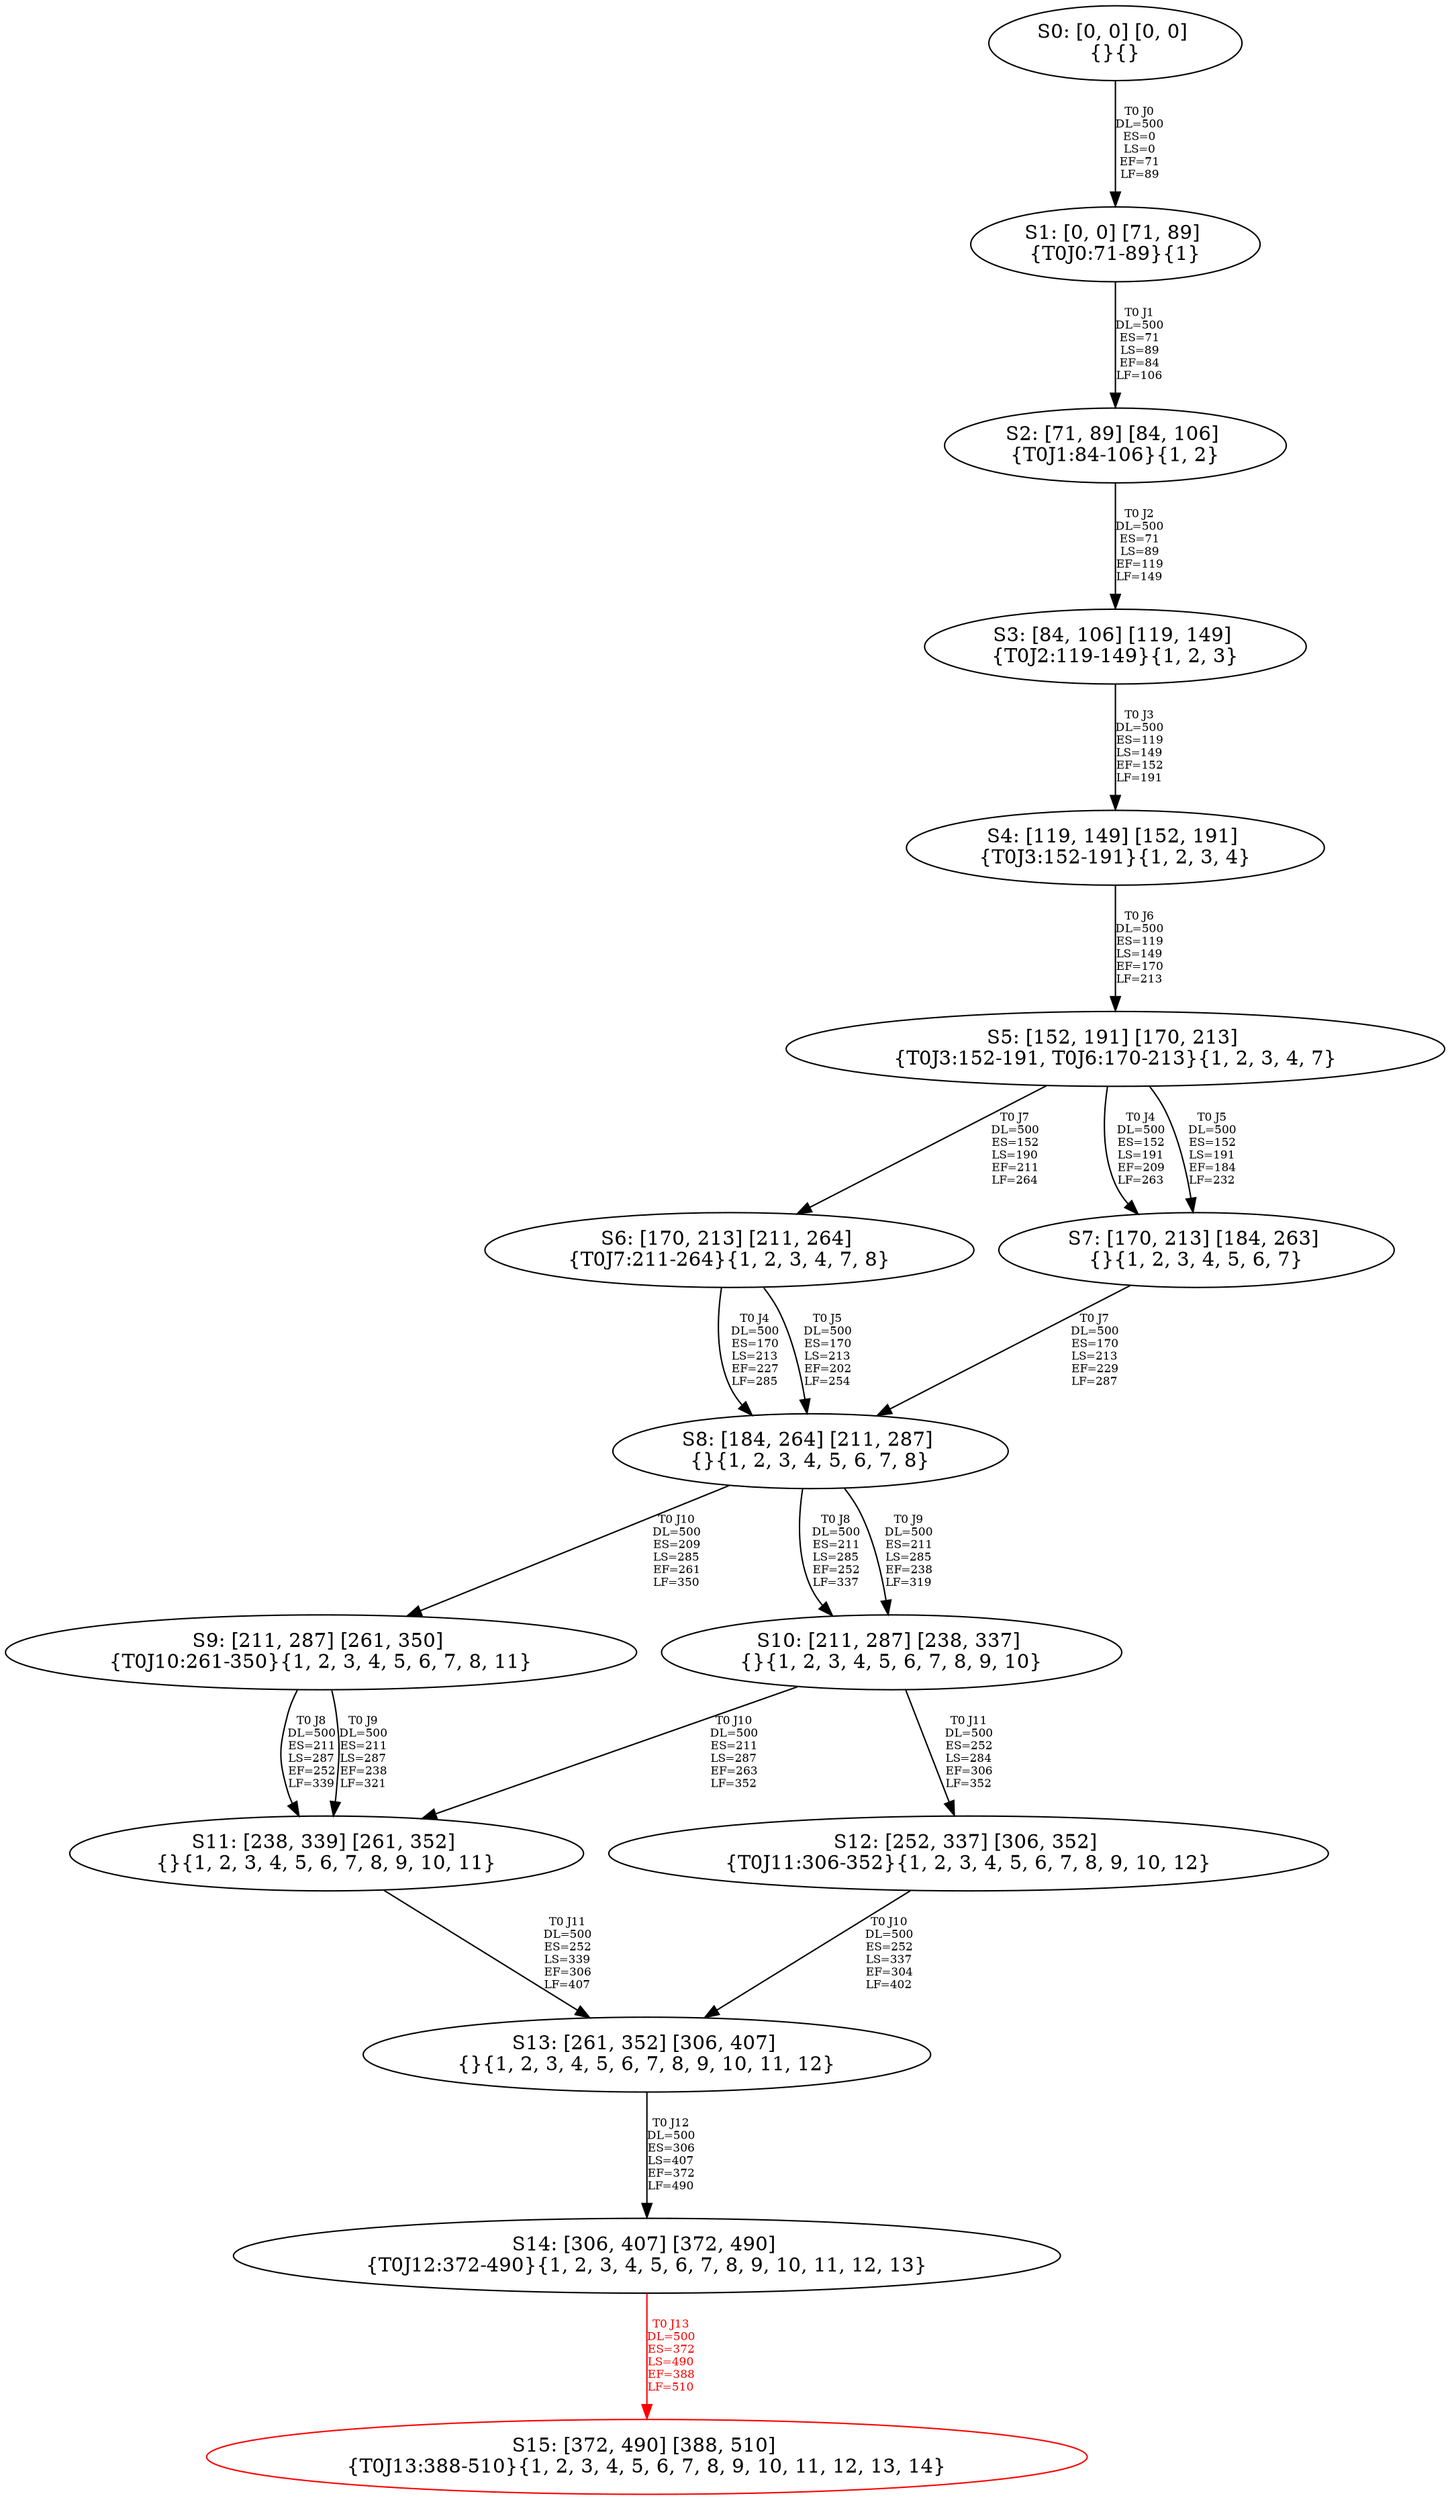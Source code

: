 digraph {
	S0[label="S0: [0, 0] [0, 0] \n{}{}"];
	S1[label="S1: [0, 0] [71, 89] \n{T0J0:71-89}{1}"];
	S2[label="S2: [71, 89] [84, 106] \n{T0J1:84-106}{1, 2}"];
	S3[label="S3: [84, 106] [119, 149] \n{T0J2:119-149}{1, 2, 3}"];
	S4[label="S4: [119, 149] [152, 191] \n{T0J3:152-191}{1, 2, 3, 4}"];
	S5[label="S5: [152, 191] [170, 213] \n{T0J3:152-191, T0J6:170-213}{1, 2, 3, 4, 7}"];
	S6[label="S6: [170, 213] [211, 264] \n{T0J7:211-264}{1, 2, 3, 4, 7, 8}"];
	S7[label="S7: [170, 213] [184, 263] \n{}{1, 2, 3, 4, 5, 6, 7}"];
	S8[label="S8: [184, 264] [211, 287] \n{}{1, 2, 3, 4, 5, 6, 7, 8}"];
	S9[label="S9: [211, 287] [261, 350] \n{T0J10:261-350}{1, 2, 3, 4, 5, 6, 7, 8, 11}"];
	S10[label="S10: [211, 287] [238, 337] \n{}{1, 2, 3, 4, 5, 6, 7, 8, 9, 10}"];
	S11[label="S11: [238, 339] [261, 352] \n{}{1, 2, 3, 4, 5, 6, 7, 8, 9, 10, 11}"];
	S12[label="S12: [252, 337] [306, 352] \n{T0J11:306-352}{1, 2, 3, 4, 5, 6, 7, 8, 9, 10, 12}"];
	S13[label="S13: [261, 352] [306, 407] \n{}{1, 2, 3, 4, 5, 6, 7, 8, 9, 10, 11, 12}"];
	S14[label="S14: [306, 407] [372, 490] \n{T0J12:372-490}{1, 2, 3, 4, 5, 6, 7, 8, 9, 10, 11, 12, 13}"];
	S15[label="S15: [372, 490] [388, 510] \n{T0J13:388-510}{1, 2, 3, 4, 5, 6, 7, 8, 9, 10, 11, 12, 13, 14}"];
	S0 -> S1[label="T0 J0\nDL=500\nES=0\nLS=0\nEF=71\nLF=89",fontsize=8];
	S1 -> S2[label="T0 J1\nDL=500\nES=71\nLS=89\nEF=84\nLF=106",fontsize=8];
	S2 -> S3[label="T0 J2\nDL=500\nES=71\nLS=89\nEF=119\nLF=149",fontsize=8];
	S3 -> S4[label="T0 J3\nDL=500\nES=119\nLS=149\nEF=152\nLF=191",fontsize=8];
	S4 -> S5[label="T0 J6\nDL=500\nES=119\nLS=149\nEF=170\nLF=213",fontsize=8];
	S5 -> S7[label="T0 J4\nDL=500\nES=152\nLS=191\nEF=209\nLF=263",fontsize=8];
	S5 -> S7[label="T0 J5\nDL=500\nES=152\nLS=191\nEF=184\nLF=232",fontsize=8];
	S5 -> S6[label="T0 J7\nDL=500\nES=152\nLS=190\nEF=211\nLF=264",fontsize=8];
	S6 -> S8[label="T0 J4\nDL=500\nES=170\nLS=213\nEF=227\nLF=285",fontsize=8];
	S6 -> S8[label="T0 J5\nDL=500\nES=170\nLS=213\nEF=202\nLF=254",fontsize=8];
	S7 -> S8[label="T0 J7\nDL=500\nES=170\nLS=213\nEF=229\nLF=287",fontsize=8];
	S8 -> S10[label="T0 J8\nDL=500\nES=211\nLS=285\nEF=252\nLF=337",fontsize=8];
	S8 -> S10[label="T0 J9\nDL=500\nES=211\nLS=285\nEF=238\nLF=319",fontsize=8];
	S8 -> S9[label="T0 J10\nDL=500\nES=209\nLS=285\nEF=261\nLF=350",fontsize=8];
	S9 -> S11[label="T0 J8\nDL=500\nES=211\nLS=287\nEF=252\nLF=339",fontsize=8];
	S9 -> S11[label="T0 J9\nDL=500\nES=211\nLS=287\nEF=238\nLF=321",fontsize=8];
	S10 -> S11[label="T0 J10\nDL=500\nES=211\nLS=287\nEF=263\nLF=352",fontsize=8];
	S10 -> S12[label="T0 J11\nDL=500\nES=252\nLS=284\nEF=306\nLF=352",fontsize=8];
	S11 -> S13[label="T0 J11\nDL=500\nES=252\nLS=339\nEF=306\nLF=407",fontsize=8];
	S12 -> S13[label="T0 J10\nDL=500\nES=252\nLS=337\nEF=304\nLF=402",fontsize=8];
	S13 -> S14[label="T0 J12\nDL=500\nES=306\nLS=407\nEF=372\nLF=490",fontsize=8];
	S14 -> S15[label="T0 J13\nDL=500\nES=372\nLS=490\nEF=388\nLF=510",color=Red,fontcolor=Red,fontsize=8];
S15[color=Red];
}
